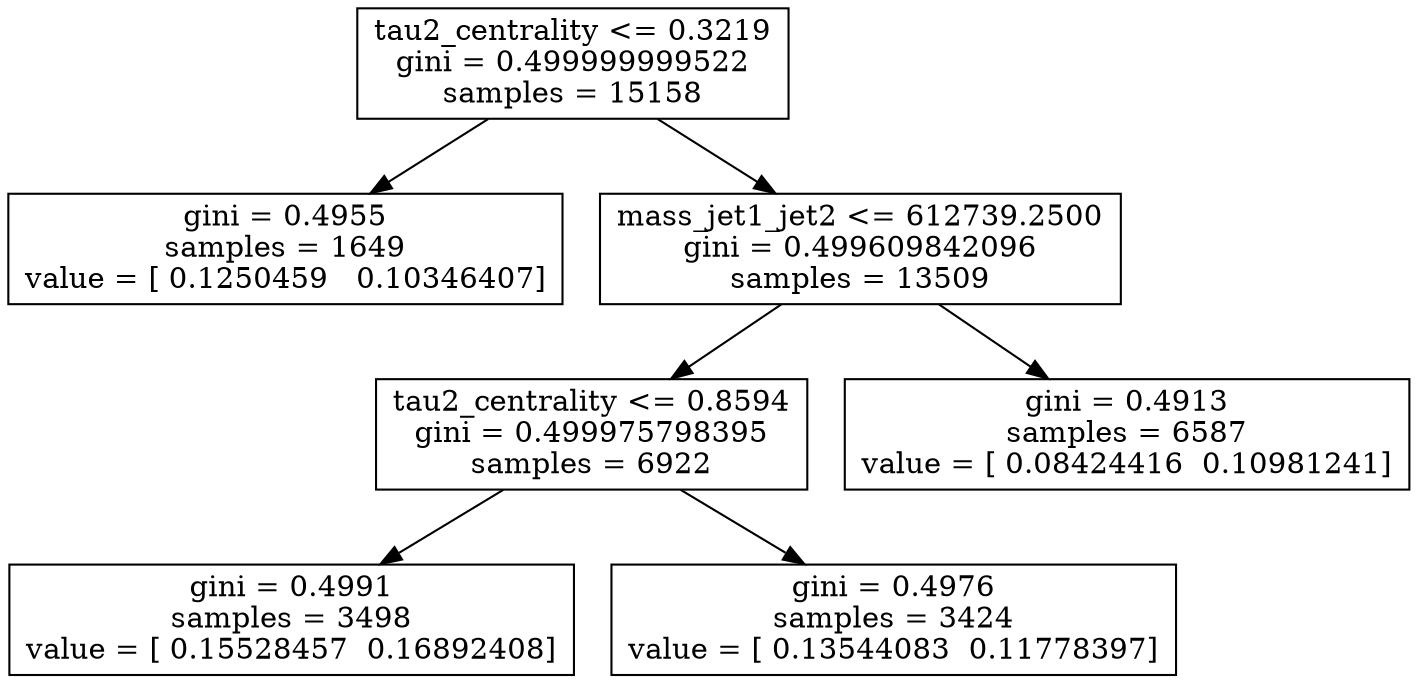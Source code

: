 digraph Tree {
0 [label="tau2_centrality <= 0.3219\ngini = 0.499999999522\nsamples = 15158", shape="box"] ;
1 [label="gini = 0.4955\nsamples = 1649\nvalue = [ 0.1250459   0.10346407]", shape="box"] ;
0 -> 1 ;
2 [label="mass_jet1_jet2 <= 612739.2500\ngini = 0.499609842096\nsamples = 13509", shape="box"] ;
0 -> 2 ;
3 [label="tau2_centrality <= 0.8594\ngini = 0.499975798395\nsamples = 6922", shape="box"] ;
2 -> 3 ;
4 [label="gini = 0.4991\nsamples = 3498\nvalue = [ 0.15528457  0.16892408]", shape="box"] ;
3 -> 4 ;
5 [label="gini = 0.4976\nsamples = 3424\nvalue = [ 0.13544083  0.11778397]", shape="box"] ;
3 -> 5 ;
6 [label="gini = 0.4913\nsamples = 6587\nvalue = [ 0.08424416  0.10981241]", shape="box"] ;
2 -> 6 ;
}